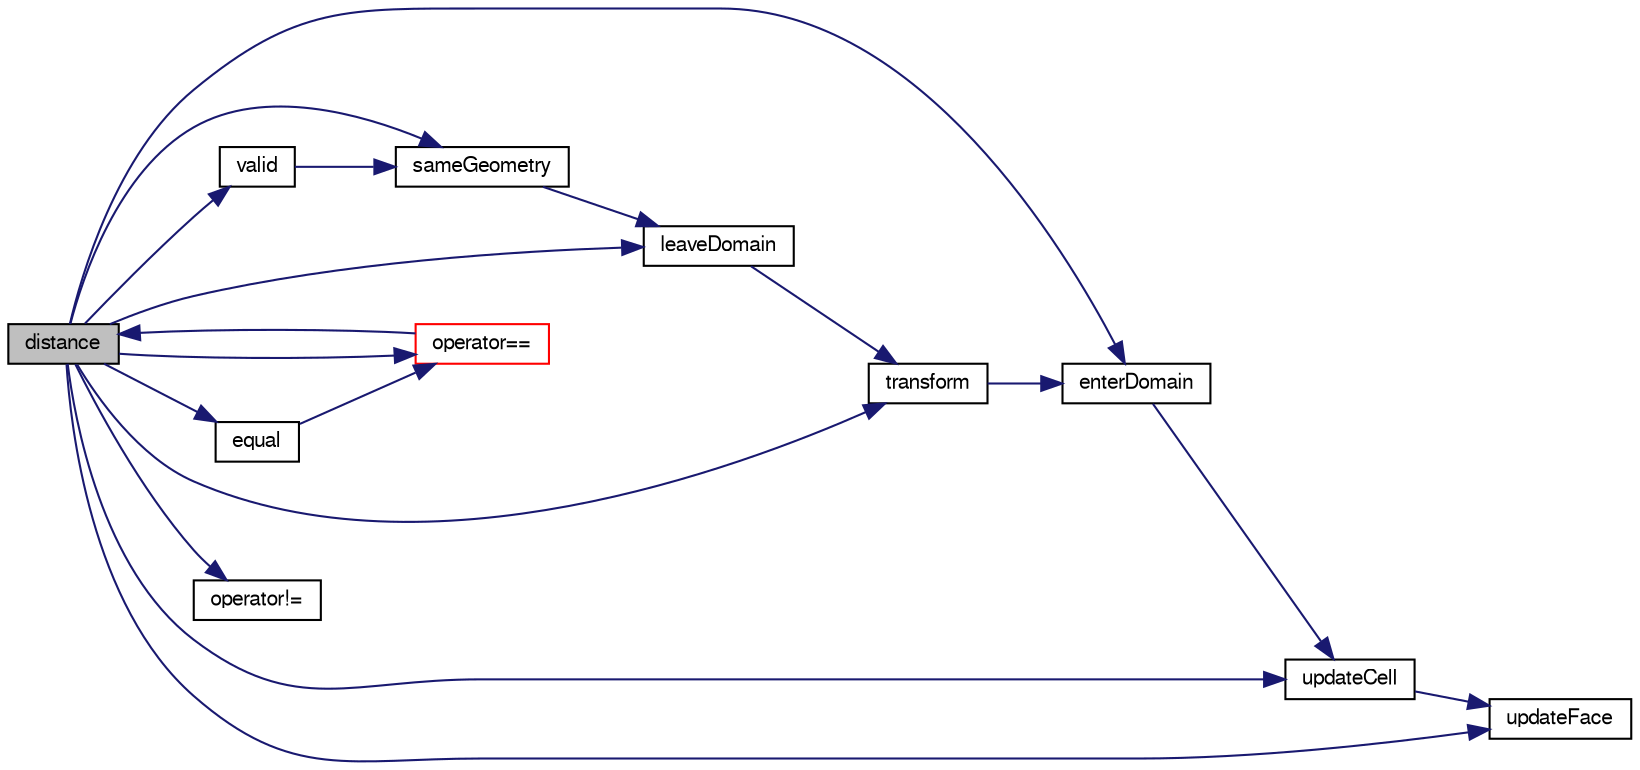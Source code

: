 digraph "distance"
{
  bgcolor="transparent";
  edge [fontname="FreeSans",fontsize="10",labelfontname="FreeSans",labelfontsize="10"];
  node [fontname="FreeSans",fontsize="10",shape=record];
  rankdir="LR";
  Node10 [label="distance",height=0.2,width=0.4,color="black", fillcolor="grey75", style="filled", fontcolor="black"];
  Node10 -> Node11 [color="midnightblue",fontsize="10",style="solid",fontname="FreeSans"];
  Node11 [label="enterDomain",height=0.2,width=0.4,color="black",URL="$a25138.html#a47834d4689f75d6f49dab7548c70d08e",tooltip="Reverse of leaveDomain. "];
  Node11 -> Node12 [color="midnightblue",fontsize="10",style="solid",fontname="FreeSans"];
  Node12 [label="updateCell",height=0.2,width=0.4,color="black",URL="$a25138.html#a47904c55f9fc14752b9bf95e546f8a79",tooltip="Influence of neighbouring face. "];
  Node12 -> Node13 [color="midnightblue",fontsize="10",style="solid",fontname="FreeSans"];
  Node13 [label="updateFace",height=0.2,width=0.4,color="black",URL="$a25138.html#a55fea49ee12c687934ac483df0772f9e",tooltip="Influence of neighbouring cell. "];
  Node10 -> Node14 [color="midnightblue",fontsize="10",style="solid",fontname="FreeSans"];
  Node14 [label="equal",height=0.2,width=0.4,color="black",URL="$a25138.html#a82e2f1b950fa3fb96031aef89997c5f6",tooltip="Same (like operator==) "];
  Node14 -> Node15 [color="midnightblue",fontsize="10",style="solid",fontname="FreeSans"];
  Node15 [label="operator==",height=0.2,width=0.4,color="red",URL="$a25138.html#ab0727769a3044e903864a6d6d35e581c"];
  Node15 -> Node10 [color="midnightblue",fontsize="10",style="solid",fontname="FreeSans"];
  Node10 -> Node17 [color="midnightblue",fontsize="10",style="solid",fontname="FreeSans"];
  Node17 [label="leaveDomain",height=0.2,width=0.4,color="black",URL="$a25138.html#a039b7716da2c74f7390fff9734c96541",tooltip="Convert any absolute coordinates into relative to (patch)face. "];
  Node17 -> Node18 [color="midnightblue",fontsize="10",style="solid",fontname="FreeSans"];
  Node18 [label="transform",height=0.2,width=0.4,color="black",URL="$a25138.html#a1d0884150bd9803c4d28ebaecce97692",tooltip="Apply rotation matrix to any coordinates. "];
  Node18 -> Node11 [color="midnightblue",fontsize="10",style="solid",fontname="FreeSans"];
  Node10 -> Node19 [color="midnightblue",fontsize="10",style="solid",fontname="FreeSans"];
  Node19 [label="operator!=",height=0.2,width=0.4,color="black",URL="$a25138.html#ab1865324449a25da5a2268c717e77c1e"];
  Node10 -> Node15 [color="midnightblue",fontsize="10",style="solid",fontname="FreeSans"];
  Node10 -> Node20 [color="midnightblue",fontsize="10",style="solid",fontname="FreeSans"];
  Node20 [label="sameGeometry",height=0.2,width=0.4,color="black",URL="$a25138.html#a78ba7129a81b79c19fda094a56950f52",tooltip="Check for identical geometrical data. Used for cyclics checking. "];
  Node20 -> Node17 [color="midnightblue",fontsize="10",style="solid",fontname="FreeSans"];
  Node10 -> Node18 [color="midnightblue",fontsize="10",style="solid",fontname="FreeSans"];
  Node10 -> Node12 [color="midnightblue",fontsize="10",style="solid",fontname="FreeSans"];
  Node10 -> Node13 [color="midnightblue",fontsize="10",style="solid",fontname="FreeSans"];
  Node10 -> Node21 [color="midnightblue",fontsize="10",style="solid",fontname="FreeSans"];
  Node21 [label="valid",height=0.2,width=0.4,color="black",URL="$a25138.html#aa4ad85c1548bba1f67ef9566c82f7baa",tooltip="Check whether origin has been changed at all or. "];
  Node21 -> Node20 [color="midnightblue",fontsize="10",style="solid",fontname="FreeSans"];
}
